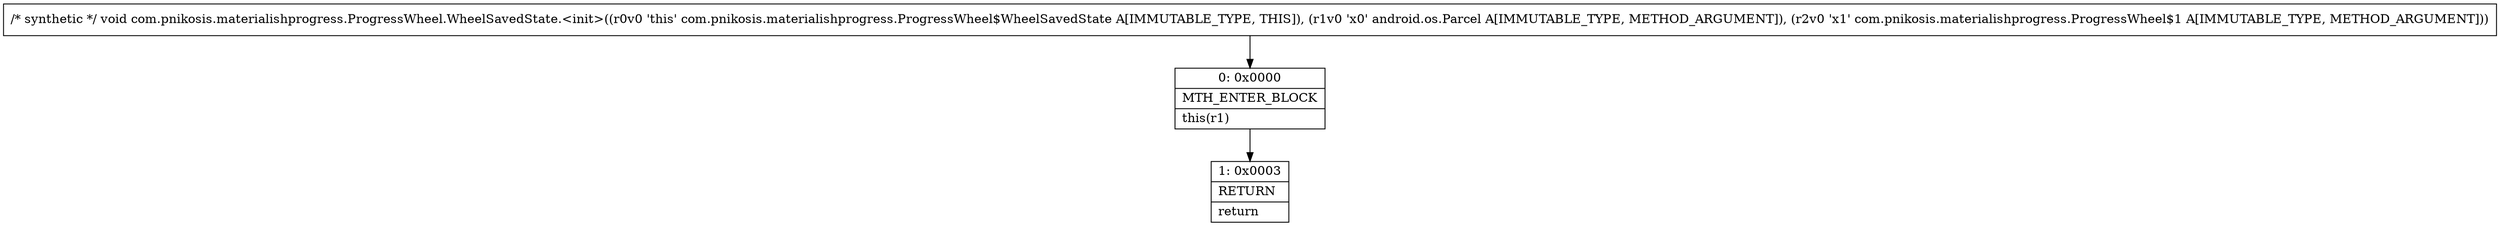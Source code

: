 digraph "CFG forcom.pnikosis.materialishprogress.ProgressWheel.WheelSavedState.\<init\>(Landroid\/os\/Parcel;Lcom\/pnikosis\/materialishprogress\/ProgressWheel$1;)V" {
Node_0 [shape=record,label="{0\:\ 0x0000|MTH_ENTER_BLOCK\l|this(r1)\l}"];
Node_1 [shape=record,label="{1\:\ 0x0003|RETURN\l|return\l}"];
MethodNode[shape=record,label="{\/* synthetic *\/ void com.pnikosis.materialishprogress.ProgressWheel.WheelSavedState.\<init\>((r0v0 'this' com.pnikosis.materialishprogress.ProgressWheel$WheelSavedState A[IMMUTABLE_TYPE, THIS]), (r1v0 'x0' android.os.Parcel A[IMMUTABLE_TYPE, METHOD_ARGUMENT]), (r2v0 'x1' com.pnikosis.materialishprogress.ProgressWheel$1 A[IMMUTABLE_TYPE, METHOD_ARGUMENT])) }"];
MethodNode -> Node_0;
Node_0 -> Node_1;
}

